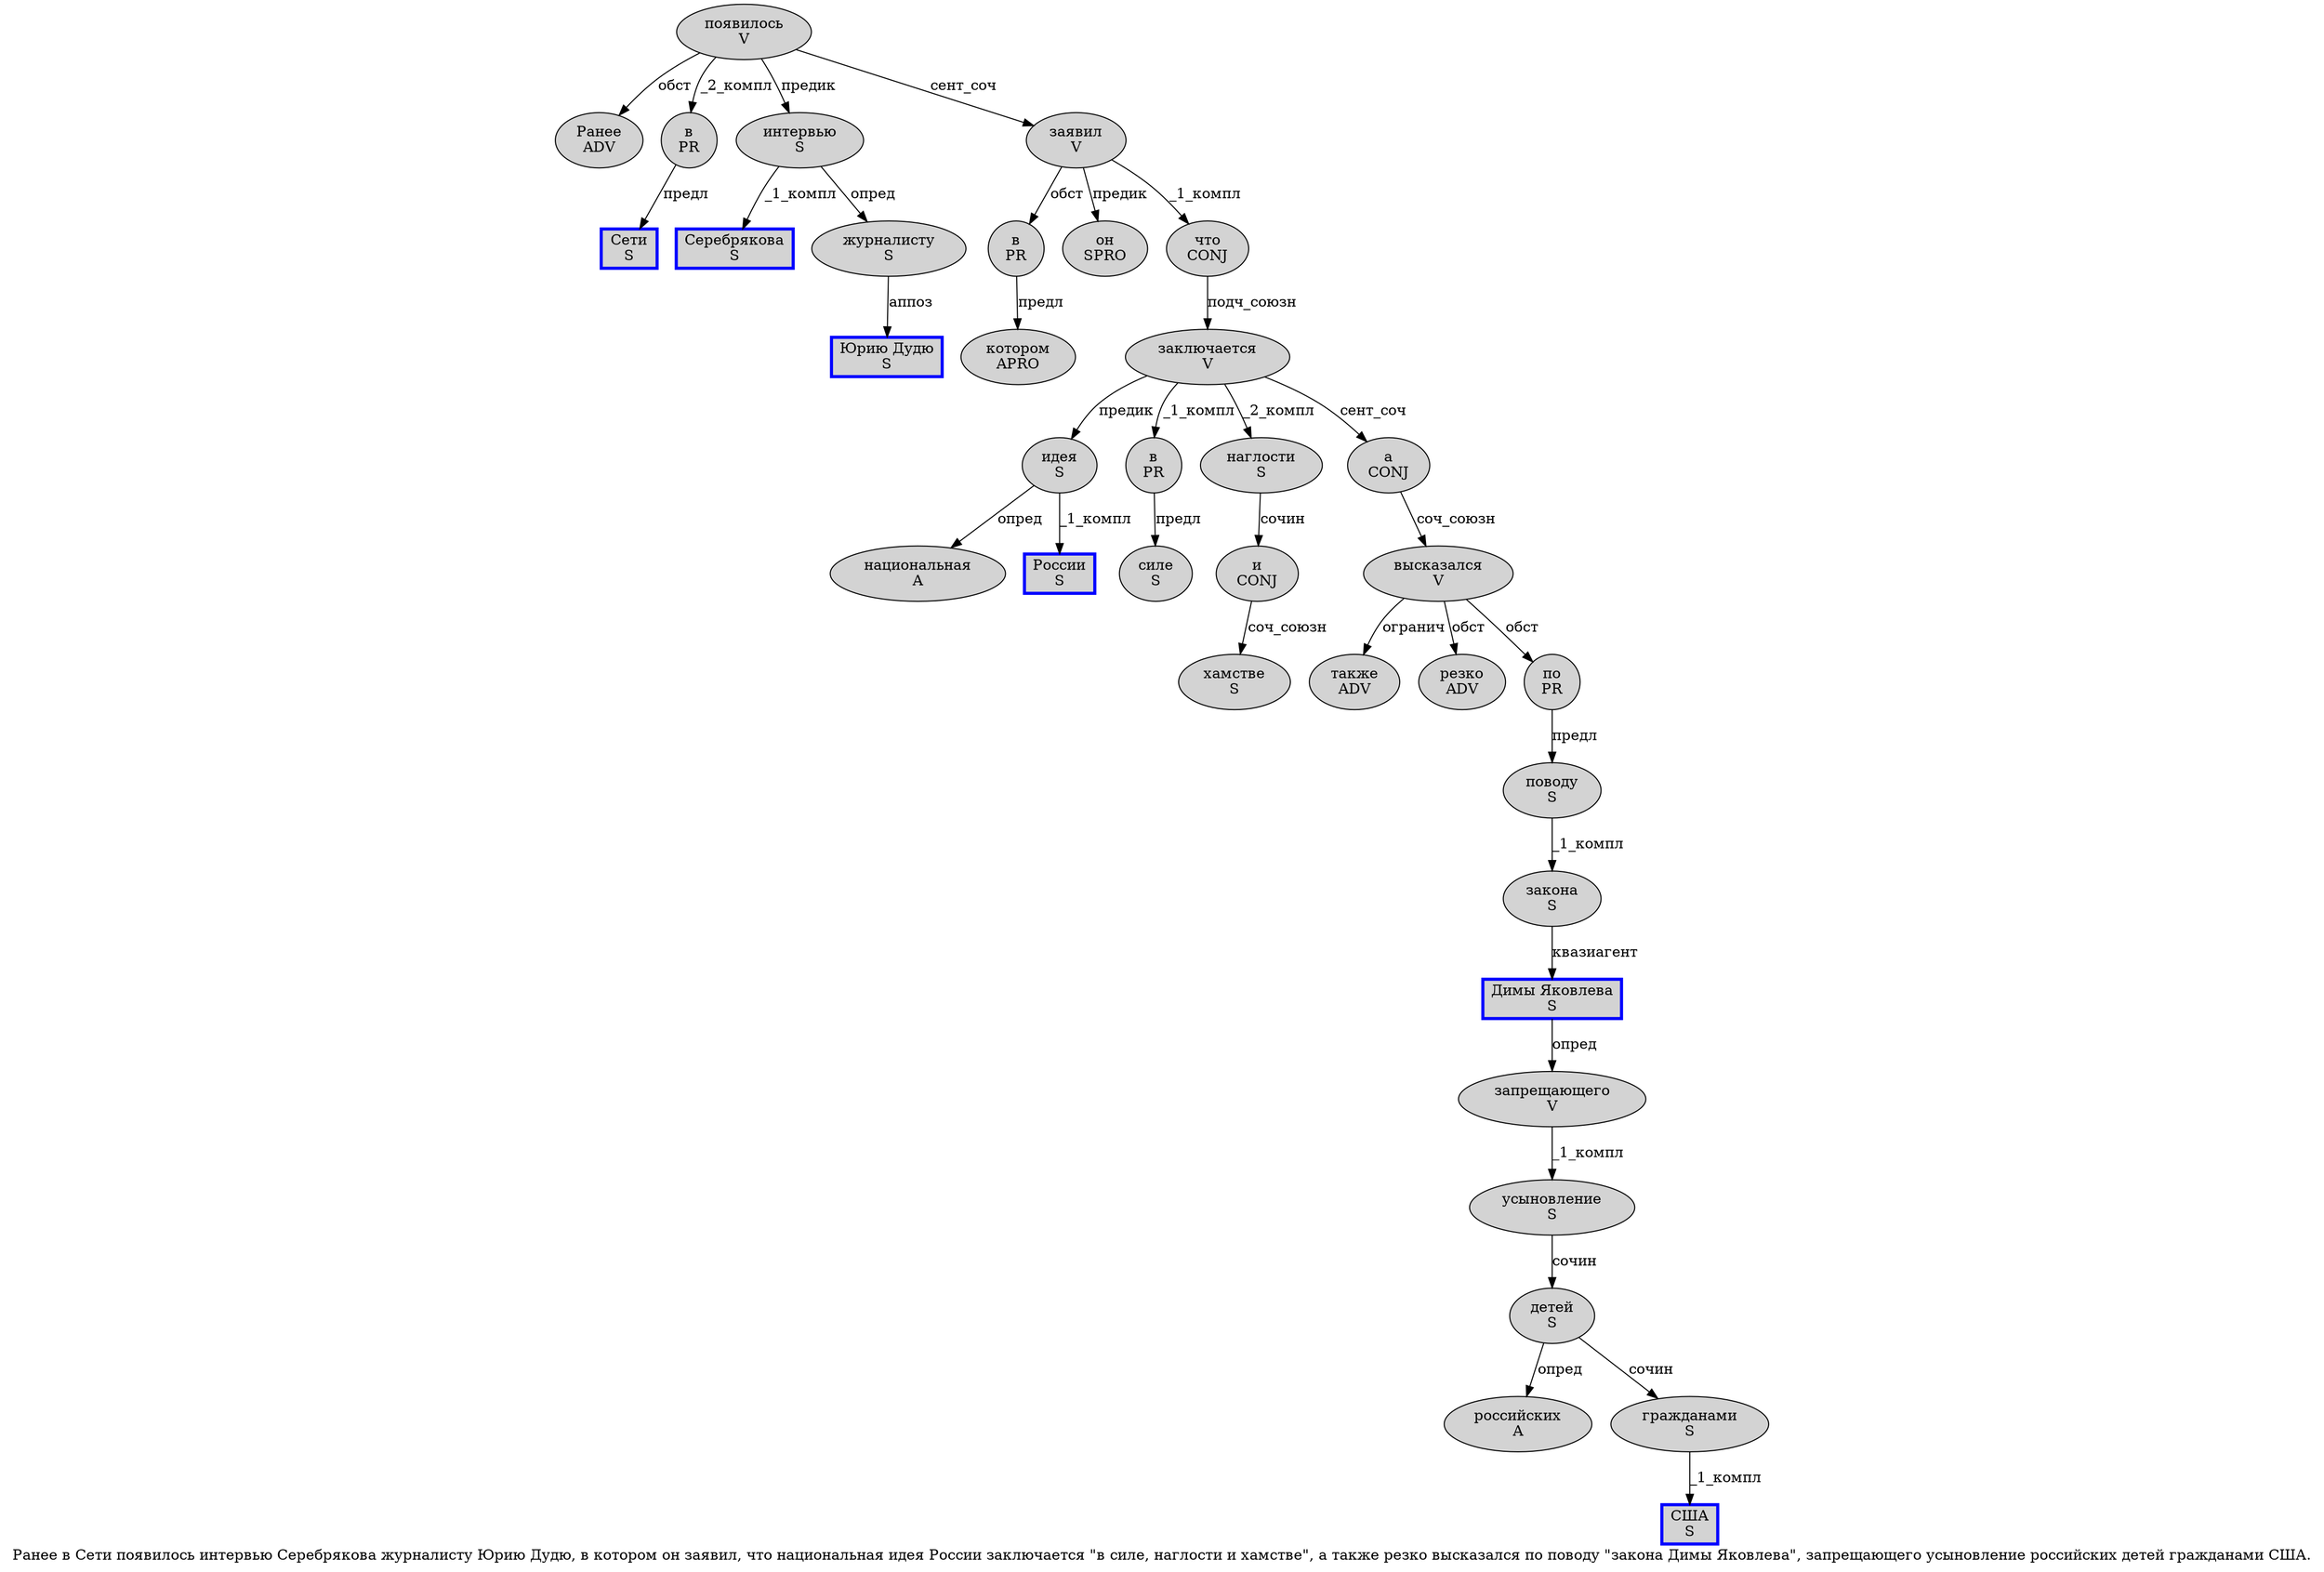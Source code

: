 digraph SENTENCE_1686 {
	graph [label="Ранее в Сети появилось интервью Серебрякова журналисту Юрию Дудю, в котором он заявил, что национальная идея России заключается \"в силе, наглости и хамстве\", а также резко высказался по поводу \"закона Димы Яковлева\", запрещающего усыновление российских детей гражданами США."]
	node [style=filled]
		0 [label="Ранее
ADV" color="" fillcolor=lightgray penwidth=1 shape=ellipse]
		1 [label="в
PR" color="" fillcolor=lightgray penwidth=1 shape=ellipse]
		2 [label="Сети
S" color=blue fillcolor=lightgray penwidth=3 shape=box]
		3 [label="появилось
V" color="" fillcolor=lightgray penwidth=1 shape=ellipse]
		4 [label="интервью
S" color="" fillcolor=lightgray penwidth=1 shape=ellipse]
		5 [label="Серебрякова
S" color=blue fillcolor=lightgray penwidth=3 shape=box]
		6 [label="журналисту
S" color="" fillcolor=lightgray penwidth=1 shape=ellipse]
		7 [label="Юрию Дудю
S" color=blue fillcolor=lightgray penwidth=3 shape=box]
		9 [label="в
PR" color="" fillcolor=lightgray penwidth=1 shape=ellipse]
		10 [label="котором
APRO" color="" fillcolor=lightgray penwidth=1 shape=ellipse]
		11 [label="он
SPRO" color="" fillcolor=lightgray penwidth=1 shape=ellipse]
		12 [label="заявил
V" color="" fillcolor=lightgray penwidth=1 shape=ellipse]
		14 [label="что
CONJ" color="" fillcolor=lightgray penwidth=1 shape=ellipse]
		15 [label="национальная
A" color="" fillcolor=lightgray penwidth=1 shape=ellipse]
		16 [label="идея
S" color="" fillcolor=lightgray penwidth=1 shape=ellipse]
		17 [label="России
S" color=blue fillcolor=lightgray penwidth=3 shape=box]
		18 [label="заключается
V" color="" fillcolor=lightgray penwidth=1 shape=ellipse]
		20 [label="в
PR" color="" fillcolor=lightgray penwidth=1 shape=ellipse]
		21 [label="силе
S" color="" fillcolor=lightgray penwidth=1 shape=ellipse]
		23 [label="наглости
S" color="" fillcolor=lightgray penwidth=1 shape=ellipse]
		24 [label="и
CONJ" color="" fillcolor=lightgray penwidth=1 shape=ellipse]
		25 [label="хамстве
S" color="" fillcolor=lightgray penwidth=1 shape=ellipse]
		28 [label="а
CONJ" color="" fillcolor=lightgray penwidth=1 shape=ellipse]
		29 [label="также
ADV" color="" fillcolor=lightgray penwidth=1 shape=ellipse]
		30 [label="резко
ADV" color="" fillcolor=lightgray penwidth=1 shape=ellipse]
		31 [label="высказался
V" color="" fillcolor=lightgray penwidth=1 shape=ellipse]
		32 [label="по
PR" color="" fillcolor=lightgray penwidth=1 shape=ellipse]
		33 [label="поводу
S" color="" fillcolor=lightgray penwidth=1 shape=ellipse]
		35 [label="закона
S" color="" fillcolor=lightgray penwidth=1 shape=ellipse]
		36 [label="Димы Яковлева
S" color=blue fillcolor=lightgray penwidth=3 shape=box]
		39 [label="запрещающего
V" color="" fillcolor=lightgray penwidth=1 shape=ellipse]
		40 [label="усыновление
S" color="" fillcolor=lightgray penwidth=1 shape=ellipse]
		41 [label="российских
A" color="" fillcolor=lightgray penwidth=1 shape=ellipse]
		42 [label="детей
S" color="" fillcolor=lightgray penwidth=1 shape=ellipse]
		43 [label="гражданами
S" color="" fillcolor=lightgray penwidth=1 shape=ellipse]
		44 [label="США
S" color=blue fillcolor=lightgray penwidth=3 shape=box]
			43 -> 44 [label="_1_компл"]
			23 -> 24 [label="сочин"]
			40 -> 42 [label="сочин"]
			36 -> 39 [label="опред"]
			42 -> 41 [label="опред"]
			42 -> 43 [label="сочин"]
			12 -> 9 [label="обст"]
			12 -> 11 [label="предик"]
			12 -> 14 [label="_1_компл"]
			18 -> 16 [label="предик"]
			18 -> 20 [label="_1_компл"]
			18 -> 23 [label="_2_компл"]
			18 -> 28 [label="сент_соч"]
			33 -> 35 [label="_1_компл"]
			4 -> 5 [label="_1_компл"]
			4 -> 6 [label="опред"]
			3 -> 0 [label="обст"]
			3 -> 1 [label="_2_компл"]
			3 -> 4 [label="предик"]
			3 -> 12 [label="сент_соч"]
			6 -> 7 [label="аппоз"]
			14 -> 18 [label="подч_союзн"]
			20 -> 21 [label="предл"]
			16 -> 15 [label="опред"]
			16 -> 17 [label="_1_компл"]
			24 -> 25 [label="соч_союзн"]
			39 -> 40 [label="_1_компл"]
			28 -> 31 [label="соч_союзн"]
			31 -> 29 [label="огранич"]
			31 -> 30 [label="обст"]
			31 -> 32 [label="обст"]
			32 -> 33 [label="предл"]
			9 -> 10 [label="предл"]
			35 -> 36 [label="квазиагент"]
			1 -> 2 [label="предл"]
}